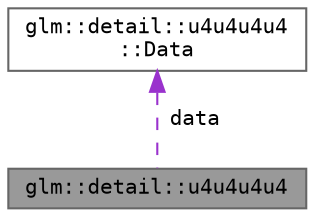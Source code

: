 digraph "glm::detail::u4u4u4u4"
{
 // LATEX_PDF_SIZE
  bgcolor="transparent";
  edge [fontname=Terminal,fontsize=10,labelfontname=Helvetica,labelfontsize=10];
  node [fontname=Terminal,fontsize=10,shape=box,height=0.2,width=0.4];
  Node1 [label="glm::detail::u4u4u4u4",height=0.2,width=0.4,color="gray40", fillcolor="grey60", style="filled", fontcolor="black",tooltip=" "];
  Node2 -> Node1 [dir="back",color="darkorchid3",style="dashed",label=" data" ];
  Node2 [label="glm::detail::u4u4u4u4\l::Data",height=0.2,width=0.4,color="gray40", fillcolor="white", style="filled",URL="$structglm_1_1detail_1_1u4u4u4u4_1_1_data.html",tooltip=" "];
}
